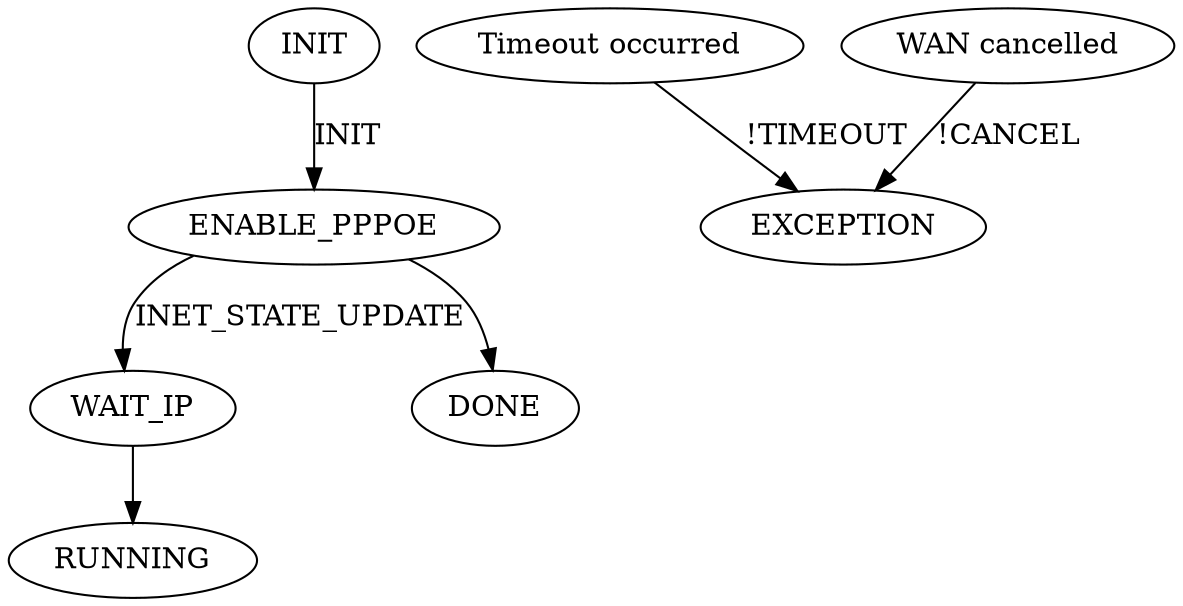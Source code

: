 digraph {
    INIT[init=true];
    INIT -> ENABLE_PPPOE [label="INIT"];
    ENABLE_PPPOE -> WAIT_IP [label="INET_STATE_UPDATE"];
    ENABLE_PPPOE -> DONE;
    WAIT_IP -> RUNNING;

    TIMEOUT_EX[label="Timeout occurred"];
    CANCEL_EX[label="WAN cancelled"];

    TIMEOUT_EX -> EXCEPTION [label="!TIMEOUT"];
    CANCEL_EX -> EXCEPTION [label="!CANCEL"];
}
